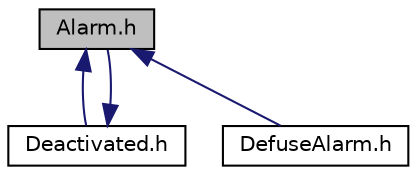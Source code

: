 digraph "Alarm.h"
{
 // LATEX_PDF_SIZE
  edge [fontname="Helvetica",fontsize="10",labelfontname="Helvetica",labelfontsize="10"];
  node [fontname="Helvetica",fontsize="10",shape=record];
  Node1 [label="Alarm.h",height=0.2,width=0.4,color="black", fillcolor="grey75", style="filled", fontcolor="black",tooltip="Defines the Alarm class for managing smart home alarm systems."];
  Node1 -> Node2 [dir="back",color="midnightblue",fontsize="10",style="solid"];
  Node2 [label="Deactivated.h",height=0.2,width=0.4,color="black", fillcolor="white", style="filled",URL="$Deactivated_8h_source.html",tooltip=" "];
  Node2 -> Node1 [dir="back",color="midnightblue",fontsize="10",style="solid"];
  Node1 -> Node3 [dir="back",color="midnightblue",fontsize="10",style="solid"];
  Node3 [label="DefuseAlarm.h",height=0.2,width=0.4,color="black", fillcolor="white", style="filled",URL="$DefuseAlarm_8h.html",tooltip="Concrete command to defuse the alarm in a smart home automation system."];
}
